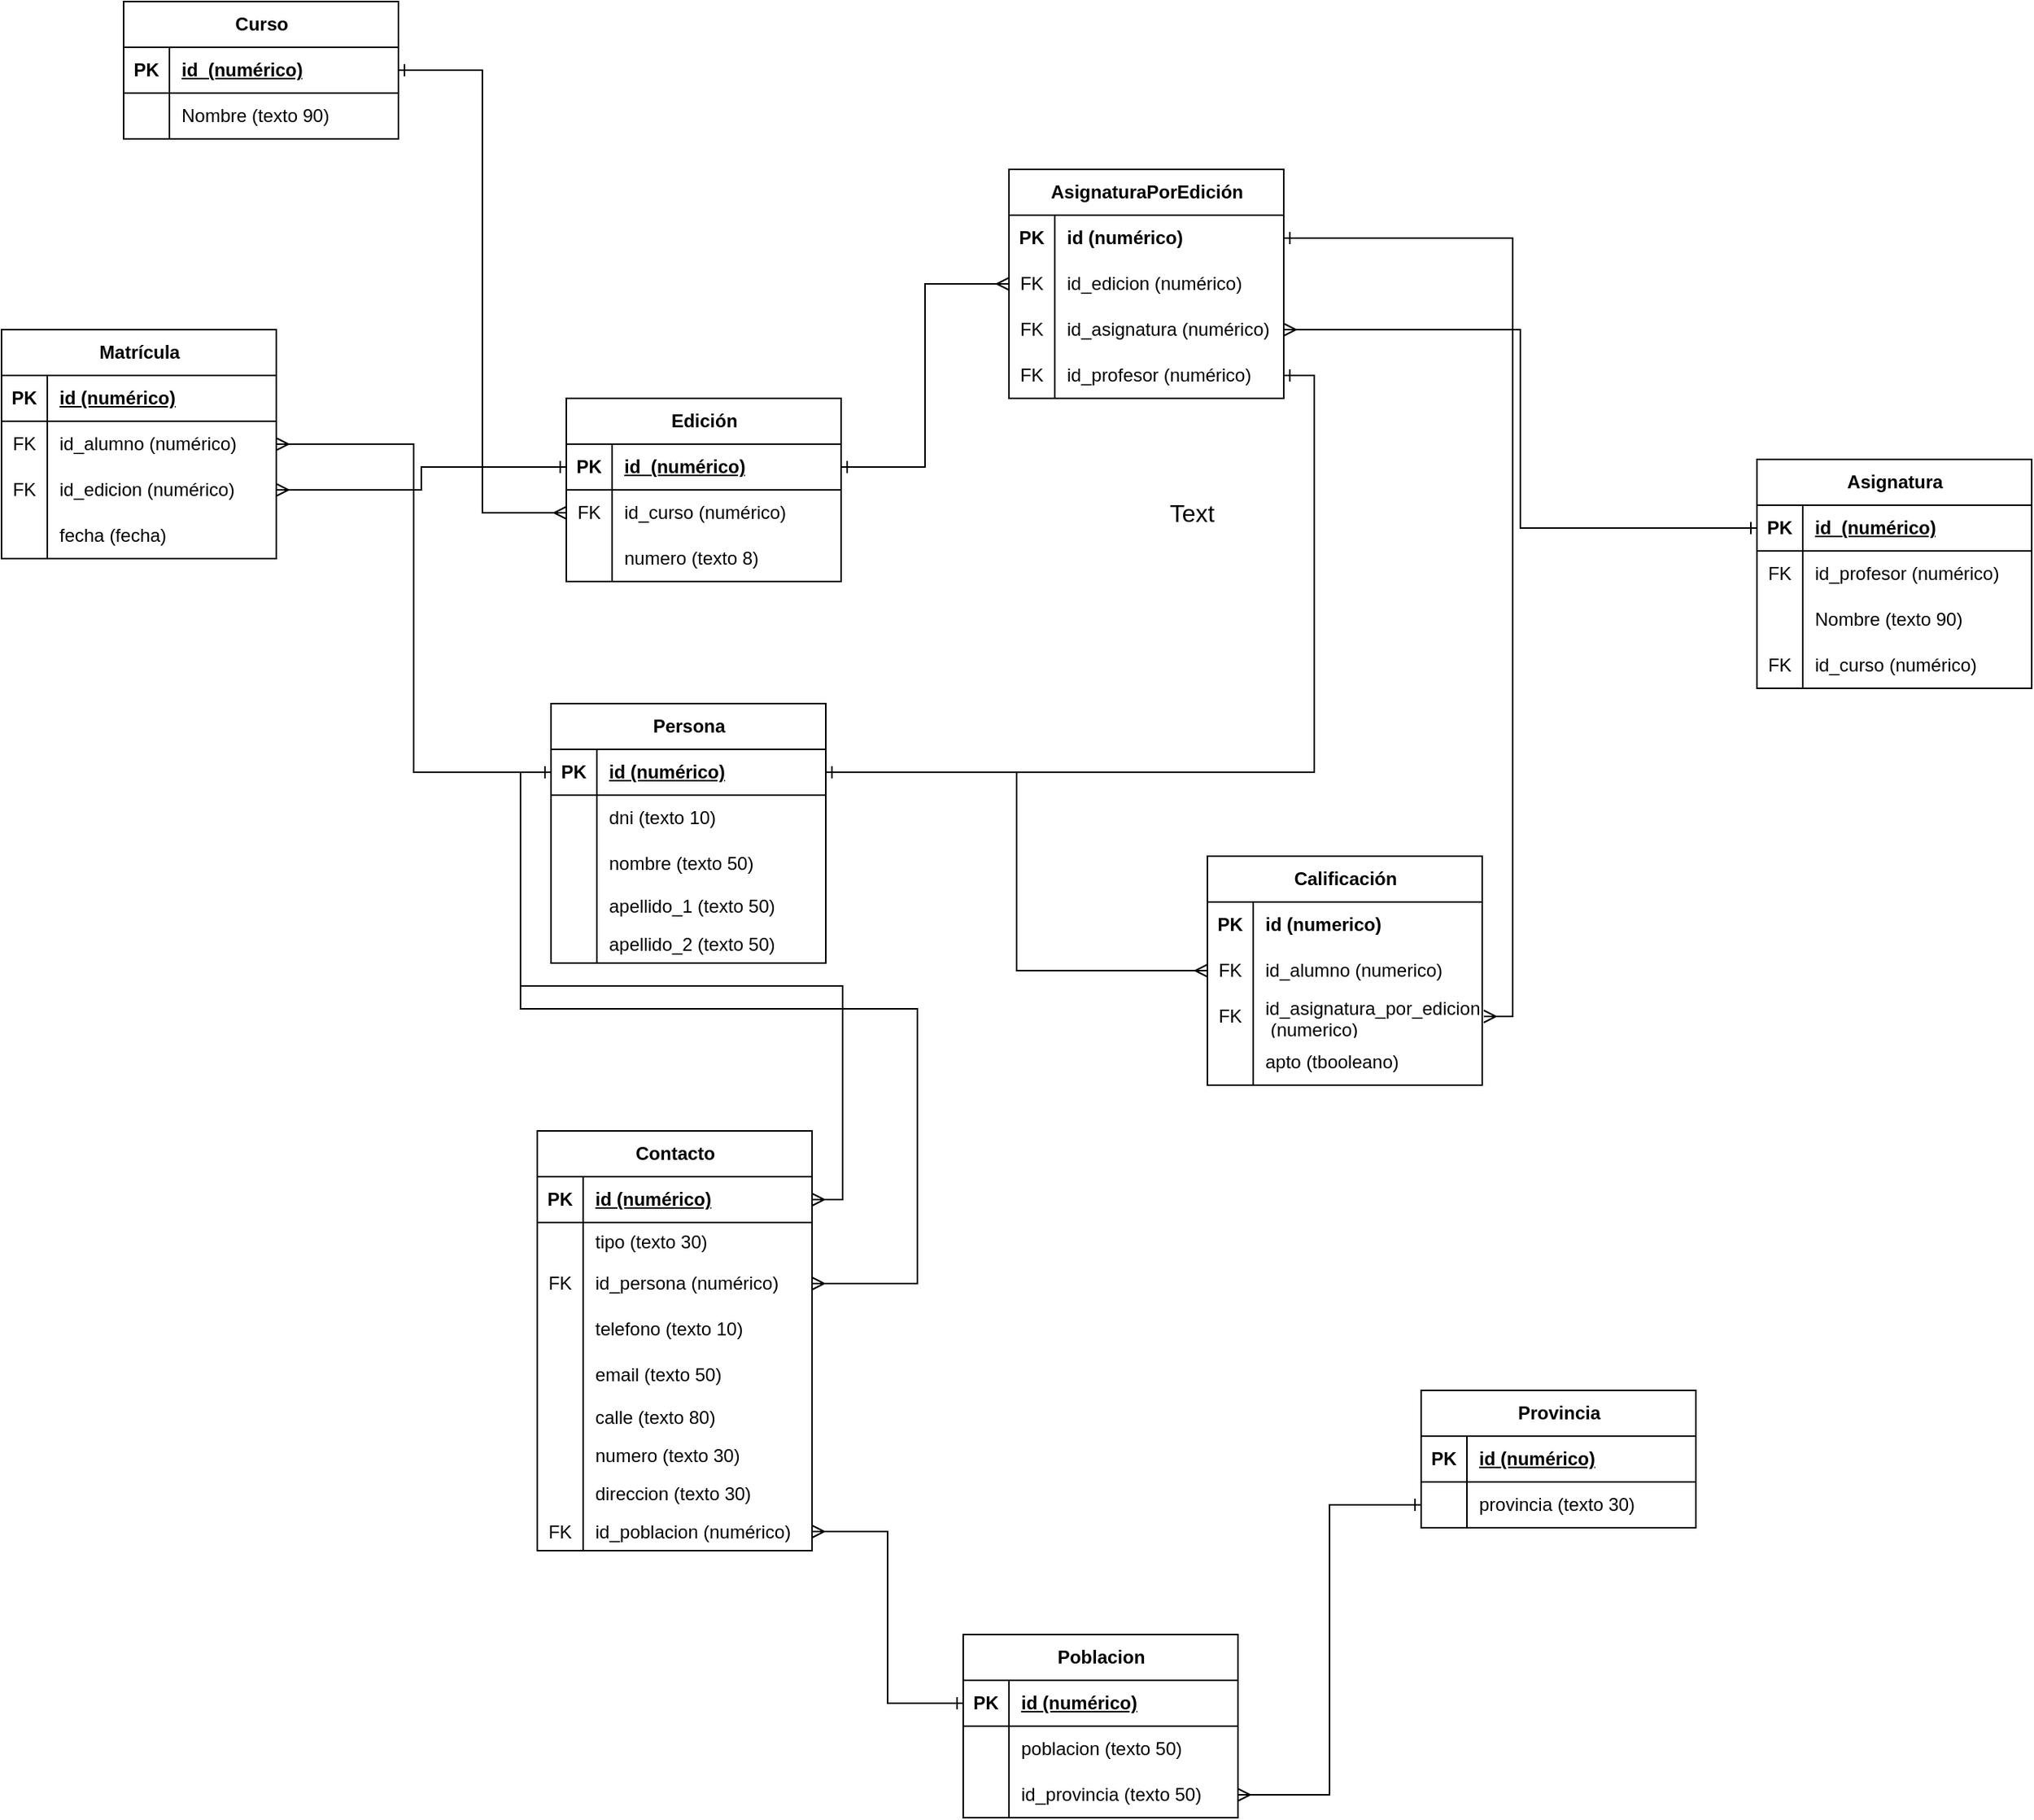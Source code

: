 <mxfile version="26.0.16">
  <diagram name="Página-1" id="gen1MazxwgawH7L2BB0w">
    <mxGraphModel dx="1285" dy="662" grid="1" gridSize="10" guides="1" tooltips="1" connect="1" arrows="1" fold="1" page="1" pageScale="1" pageWidth="827" pageHeight="1169" math="0" shadow="0">
      <root>
        <mxCell id="0" />
        <mxCell id="1" parent="0" />
        <mxCell id="QuGuH87Z9oa2x3cKEOqw-1" value="Persona" style="shape=table;startSize=30;container=1;collapsible=1;childLayout=tableLayout;fixedRows=1;rowLines=0;fontStyle=1;align=center;resizeLast=1;html=1;" parent="1" vertex="1">
          <mxGeometry x="730" y="730" width="180" height="170" as="geometry" />
        </mxCell>
        <mxCell id="QuGuH87Z9oa2x3cKEOqw-2" value="" style="shape=tableRow;horizontal=0;startSize=0;swimlaneHead=0;swimlaneBody=0;fillColor=none;collapsible=0;dropTarget=0;points=[[0,0.5],[1,0.5]];portConstraint=eastwest;top=0;left=0;right=0;bottom=1;" parent="QuGuH87Z9oa2x3cKEOqw-1" vertex="1">
          <mxGeometry y="30" width="180" height="30" as="geometry" />
        </mxCell>
        <mxCell id="QuGuH87Z9oa2x3cKEOqw-3" value="PK" style="shape=partialRectangle;connectable=0;fillColor=none;top=0;left=0;bottom=0;right=0;fontStyle=1;overflow=hidden;whiteSpace=wrap;html=1;" parent="QuGuH87Z9oa2x3cKEOqw-2" vertex="1">
          <mxGeometry width="30" height="30" as="geometry">
            <mxRectangle width="30" height="30" as="alternateBounds" />
          </mxGeometry>
        </mxCell>
        <mxCell id="QuGuH87Z9oa2x3cKEOqw-4" value="id (numérico)" style="shape=partialRectangle;connectable=0;fillColor=none;top=0;left=0;bottom=0;right=0;align=left;spacingLeft=6;fontStyle=5;overflow=hidden;whiteSpace=wrap;html=1;" parent="QuGuH87Z9oa2x3cKEOqw-2" vertex="1">
          <mxGeometry x="30" width="150" height="30" as="geometry">
            <mxRectangle width="150" height="30" as="alternateBounds" />
          </mxGeometry>
        </mxCell>
        <mxCell id="QuGuH87Z9oa2x3cKEOqw-5" value="" style="shape=tableRow;horizontal=0;startSize=0;swimlaneHead=0;swimlaneBody=0;fillColor=none;collapsible=0;dropTarget=0;points=[[0,0.5],[1,0.5]];portConstraint=eastwest;top=0;left=0;right=0;bottom=0;" parent="QuGuH87Z9oa2x3cKEOqw-1" vertex="1">
          <mxGeometry y="60" width="180" height="30" as="geometry" />
        </mxCell>
        <mxCell id="QuGuH87Z9oa2x3cKEOqw-6" value="" style="shape=partialRectangle;connectable=0;fillColor=none;top=0;left=0;bottom=0;right=0;editable=1;overflow=hidden;whiteSpace=wrap;html=1;" parent="QuGuH87Z9oa2x3cKEOqw-5" vertex="1">
          <mxGeometry width="30" height="30" as="geometry">
            <mxRectangle width="30" height="30" as="alternateBounds" />
          </mxGeometry>
        </mxCell>
        <mxCell id="QuGuH87Z9oa2x3cKEOqw-7" value="dni (texto 10)" style="shape=partialRectangle;connectable=0;fillColor=none;top=0;left=0;bottom=0;right=0;align=left;spacingLeft=6;overflow=hidden;whiteSpace=wrap;html=1;" parent="QuGuH87Z9oa2x3cKEOqw-5" vertex="1">
          <mxGeometry x="30" width="150" height="30" as="geometry">
            <mxRectangle width="150" height="30" as="alternateBounds" />
          </mxGeometry>
        </mxCell>
        <mxCell id="QuGuH87Z9oa2x3cKEOqw-45" value="" style="shape=tableRow;horizontal=0;startSize=0;swimlaneHead=0;swimlaneBody=0;fillColor=none;collapsible=0;dropTarget=0;points=[[0,0.5],[1,0.5]];portConstraint=eastwest;top=0;left=0;right=0;bottom=0;" parent="QuGuH87Z9oa2x3cKEOqw-1" vertex="1">
          <mxGeometry y="90" width="180" height="30" as="geometry" />
        </mxCell>
        <mxCell id="QuGuH87Z9oa2x3cKEOqw-46" value="" style="shape=partialRectangle;connectable=0;fillColor=none;top=0;left=0;bottom=0;right=0;editable=1;overflow=hidden;whiteSpace=wrap;html=1;" parent="QuGuH87Z9oa2x3cKEOqw-45" vertex="1">
          <mxGeometry width="30" height="30" as="geometry">
            <mxRectangle width="30" height="30" as="alternateBounds" />
          </mxGeometry>
        </mxCell>
        <mxCell id="QuGuH87Z9oa2x3cKEOqw-47" value="nombre (texto 50)" style="shape=partialRectangle;connectable=0;fillColor=none;top=0;left=0;bottom=0;right=0;align=left;spacingLeft=6;overflow=hidden;whiteSpace=wrap;html=1;" parent="QuGuH87Z9oa2x3cKEOqw-45" vertex="1">
          <mxGeometry x="30" width="150" height="30" as="geometry">
            <mxRectangle width="150" height="30" as="alternateBounds" />
          </mxGeometry>
        </mxCell>
        <mxCell id="QuGuH87Z9oa2x3cKEOqw-48" value="" style="shape=tableRow;horizontal=0;startSize=0;swimlaneHead=0;swimlaneBody=0;fillColor=none;collapsible=0;dropTarget=0;points=[[0,0.5],[1,0.5]];portConstraint=eastwest;top=0;left=0;right=0;bottom=0;" parent="QuGuH87Z9oa2x3cKEOqw-1" vertex="1">
          <mxGeometry y="120" width="180" height="25" as="geometry" />
        </mxCell>
        <mxCell id="QuGuH87Z9oa2x3cKEOqw-49" value="" style="shape=partialRectangle;connectable=0;fillColor=none;top=0;left=0;bottom=0;right=0;editable=1;overflow=hidden;whiteSpace=wrap;html=1;" parent="QuGuH87Z9oa2x3cKEOqw-48" vertex="1">
          <mxGeometry width="30" height="25" as="geometry">
            <mxRectangle width="30" height="25" as="alternateBounds" />
          </mxGeometry>
        </mxCell>
        <mxCell id="QuGuH87Z9oa2x3cKEOqw-50" value="apellido_1 (texto 50)" style="shape=partialRectangle;connectable=0;fillColor=none;top=0;left=0;bottom=0;right=0;align=left;spacingLeft=6;overflow=hidden;whiteSpace=wrap;html=1;" parent="QuGuH87Z9oa2x3cKEOqw-48" vertex="1">
          <mxGeometry x="30" width="150" height="25" as="geometry">
            <mxRectangle width="150" height="25" as="alternateBounds" />
          </mxGeometry>
        </mxCell>
        <mxCell id="QuGuH87Z9oa2x3cKEOqw-209" value="" style="shape=tableRow;horizontal=0;startSize=0;swimlaneHead=0;swimlaneBody=0;fillColor=none;collapsible=0;dropTarget=0;points=[[0,0.5],[1,0.5]];portConstraint=eastwest;top=0;left=0;right=0;bottom=0;" parent="QuGuH87Z9oa2x3cKEOqw-1" vertex="1">
          <mxGeometry y="145" width="180" height="25" as="geometry" />
        </mxCell>
        <mxCell id="QuGuH87Z9oa2x3cKEOqw-210" value="" style="shape=partialRectangle;connectable=0;fillColor=none;top=0;left=0;bottom=0;right=0;editable=1;overflow=hidden;whiteSpace=wrap;html=1;" parent="QuGuH87Z9oa2x3cKEOqw-209" vertex="1">
          <mxGeometry width="30" height="25" as="geometry">
            <mxRectangle width="30" height="25" as="alternateBounds" />
          </mxGeometry>
        </mxCell>
        <mxCell id="QuGuH87Z9oa2x3cKEOqw-211" value="apellido_2 (texto 50)" style="shape=partialRectangle;connectable=0;fillColor=none;top=0;left=0;bottom=0;right=0;align=left;spacingLeft=6;overflow=hidden;whiteSpace=wrap;html=1;" parent="QuGuH87Z9oa2x3cKEOqw-209" vertex="1">
          <mxGeometry x="30" width="150" height="25" as="geometry">
            <mxRectangle width="150" height="25" as="alternateBounds" />
          </mxGeometry>
        </mxCell>
        <mxCell id="QuGuH87Z9oa2x3cKEOqw-60" value="Curso" style="shape=table;startSize=30;container=1;collapsible=1;childLayout=tableLayout;fixedRows=1;rowLines=0;fontStyle=1;align=center;resizeLast=1;html=1;" parent="1" vertex="1">
          <mxGeometry x="450" y="270" width="180" height="90" as="geometry" />
        </mxCell>
        <mxCell id="QuGuH87Z9oa2x3cKEOqw-61" value="" style="shape=tableRow;horizontal=0;startSize=0;swimlaneHead=0;swimlaneBody=0;fillColor=none;collapsible=0;dropTarget=0;points=[[0,0.5],[1,0.5]];portConstraint=eastwest;top=0;left=0;right=0;bottom=1;" parent="QuGuH87Z9oa2x3cKEOqw-60" vertex="1">
          <mxGeometry y="30" width="180" height="30" as="geometry" />
        </mxCell>
        <mxCell id="QuGuH87Z9oa2x3cKEOqw-62" value="PK" style="shape=partialRectangle;connectable=0;fillColor=none;top=0;left=0;bottom=0;right=0;fontStyle=1;overflow=hidden;whiteSpace=wrap;html=1;" parent="QuGuH87Z9oa2x3cKEOqw-61" vertex="1">
          <mxGeometry width="30" height="30" as="geometry">
            <mxRectangle width="30" height="30" as="alternateBounds" />
          </mxGeometry>
        </mxCell>
        <mxCell id="QuGuH87Z9oa2x3cKEOqw-63" value="id&amp;nbsp; (numérico)" style="shape=partialRectangle;connectable=0;fillColor=none;top=0;left=0;bottom=0;right=0;align=left;spacingLeft=6;fontStyle=5;overflow=hidden;whiteSpace=wrap;html=1;" parent="QuGuH87Z9oa2x3cKEOqw-61" vertex="1">
          <mxGeometry x="30" width="150" height="30" as="geometry">
            <mxRectangle width="150" height="30" as="alternateBounds" />
          </mxGeometry>
        </mxCell>
        <mxCell id="QuGuH87Z9oa2x3cKEOqw-64" value="" style="shape=tableRow;horizontal=0;startSize=0;swimlaneHead=0;swimlaneBody=0;fillColor=none;collapsible=0;dropTarget=0;points=[[0,0.5],[1,0.5]];portConstraint=eastwest;top=0;left=0;right=0;bottom=0;" parent="QuGuH87Z9oa2x3cKEOqw-60" vertex="1">
          <mxGeometry y="60" width="180" height="30" as="geometry" />
        </mxCell>
        <mxCell id="QuGuH87Z9oa2x3cKEOqw-65" value="" style="shape=partialRectangle;connectable=0;fillColor=none;top=0;left=0;bottom=0;right=0;editable=1;overflow=hidden;whiteSpace=wrap;html=1;" parent="QuGuH87Z9oa2x3cKEOqw-64" vertex="1">
          <mxGeometry width="30" height="30" as="geometry">
            <mxRectangle width="30" height="30" as="alternateBounds" />
          </mxGeometry>
        </mxCell>
        <mxCell id="QuGuH87Z9oa2x3cKEOqw-66" value="Nombre (texto 90)" style="shape=partialRectangle;connectable=0;fillColor=none;top=0;left=0;bottom=0;right=0;align=left;spacingLeft=6;overflow=hidden;whiteSpace=wrap;html=1;" parent="QuGuH87Z9oa2x3cKEOqw-64" vertex="1">
          <mxGeometry x="30" width="150" height="30" as="geometry">
            <mxRectangle width="150" height="30" as="alternateBounds" />
          </mxGeometry>
        </mxCell>
        <mxCell id="QuGuH87Z9oa2x3cKEOqw-73" value="Matrícula" style="shape=table;startSize=30;container=1;collapsible=1;childLayout=tableLayout;fixedRows=1;rowLines=0;fontStyle=1;align=center;resizeLast=1;html=1;" parent="1" vertex="1">
          <mxGeometry x="370" y="485" width="180" height="150" as="geometry" />
        </mxCell>
        <mxCell id="QuGuH87Z9oa2x3cKEOqw-74" value="" style="shape=tableRow;horizontal=0;startSize=0;swimlaneHead=0;swimlaneBody=0;fillColor=none;collapsible=0;dropTarget=0;points=[[0,0.5],[1,0.5]];portConstraint=eastwest;top=0;left=0;right=0;bottom=1;" parent="QuGuH87Z9oa2x3cKEOqw-73" vertex="1">
          <mxGeometry y="30" width="180" height="30" as="geometry" />
        </mxCell>
        <mxCell id="QuGuH87Z9oa2x3cKEOqw-75" value="PK" style="shape=partialRectangle;connectable=0;fillColor=none;top=0;left=0;bottom=0;right=0;fontStyle=1;overflow=hidden;whiteSpace=wrap;html=1;" parent="QuGuH87Z9oa2x3cKEOqw-74" vertex="1">
          <mxGeometry width="30" height="30" as="geometry">
            <mxRectangle width="30" height="30" as="alternateBounds" />
          </mxGeometry>
        </mxCell>
        <mxCell id="QuGuH87Z9oa2x3cKEOqw-76" value="id (numérico)" style="shape=partialRectangle;connectable=0;fillColor=none;top=0;left=0;bottom=0;right=0;align=left;spacingLeft=6;fontStyle=5;overflow=hidden;whiteSpace=wrap;html=1;" parent="QuGuH87Z9oa2x3cKEOqw-74" vertex="1">
          <mxGeometry x="30" width="150" height="30" as="geometry">
            <mxRectangle width="150" height="30" as="alternateBounds" />
          </mxGeometry>
        </mxCell>
        <mxCell id="QuGuH87Z9oa2x3cKEOqw-77" value="" style="shape=tableRow;horizontal=0;startSize=0;swimlaneHead=0;swimlaneBody=0;fillColor=none;collapsible=0;dropTarget=0;points=[[0,0.5],[1,0.5]];portConstraint=eastwest;top=0;left=0;right=0;bottom=0;" parent="QuGuH87Z9oa2x3cKEOqw-73" vertex="1">
          <mxGeometry y="60" width="180" height="30" as="geometry" />
        </mxCell>
        <mxCell id="QuGuH87Z9oa2x3cKEOqw-78" value="FK" style="shape=partialRectangle;connectable=0;fillColor=none;top=0;left=0;bottom=0;right=0;editable=1;overflow=hidden;whiteSpace=wrap;html=1;" parent="QuGuH87Z9oa2x3cKEOqw-77" vertex="1">
          <mxGeometry width="30" height="30" as="geometry">
            <mxRectangle width="30" height="30" as="alternateBounds" />
          </mxGeometry>
        </mxCell>
        <mxCell id="QuGuH87Z9oa2x3cKEOqw-79" value="id_alumno (numérico)" style="shape=partialRectangle;connectable=0;fillColor=none;top=0;left=0;bottom=0;right=0;align=left;spacingLeft=6;overflow=hidden;whiteSpace=wrap;html=1;" parent="QuGuH87Z9oa2x3cKEOqw-77" vertex="1">
          <mxGeometry x="30" width="150" height="30" as="geometry">
            <mxRectangle width="150" height="30" as="alternateBounds" />
          </mxGeometry>
        </mxCell>
        <mxCell id="QuGuH87Z9oa2x3cKEOqw-80" value="" style="shape=tableRow;horizontal=0;startSize=0;swimlaneHead=0;swimlaneBody=0;fillColor=none;collapsible=0;dropTarget=0;points=[[0,0.5],[1,0.5]];portConstraint=eastwest;top=0;left=0;right=0;bottom=0;" parent="QuGuH87Z9oa2x3cKEOqw-73" vertex="1">
          <mxGeometry y="90" width="180" height="30" as="geometry" />
        </mxCell>
        <mxCell id="QuGuH87Z9oa2x3cKEOqw-81" value="FK" style="shape=partialRectangle;connectable=0;fillColor=none;top=0;left=0;bottom=0;right=0;editable=1;overflow=hidden;whiteSpace=wrap;html=1;" parent="QuGuH87Z9oa2x3cKEOqw-80" vertex="1">
          <mxGeometry width="30" height="30" as="geometry">
            <mxRectangle width="30" height="30" as="alternateBounds" />
          </mxGeometry>
        </mxCell>
        <mxCell id="QuGuH87Z9oa2x3cKEOqw-82" value="id_edicion (numérico)" style="shape=partialRectangle;connectable=0;fillColor=none;top=0;left=0;bottom=0;right=0;align=left;spacingLeft=6;overflow=hidden;whiteSpace=wrap;html=1;" parent="QuGuH87Z9oa2x3cKEOqw-80" vertex="1">
          <mxGeometry x="30" width="150" height="30" as="geometry">
            <mxRectangle width="150" height="30" as="alternateBounds" />
          </mxGeometry>
        </mxCell>
        <mxCell id="QuGuH87Z9oa2x3cKEOqw-212" value="" style="shape=tableRow;horizontal=0;startSize=0;swimlaneHead=0;swimlaneBody=0;fillColor=none;collapsible=0;dropTarget=0;points=[[0,0.5],[1,0.5]];portConstraint=eastwest;top=0;left=0;right=0;bottom=0;" parent="QuGuH87Z9oa2x3cKEOqw-73" vertex="1">
          <mxGeometry y="120" width="180" height="30" as="geometry" />
        </mxCell>
        <mxCell id="QuGuH87Z9oa2x3cKEOqw-213" value="" style="shape=partialRectangle;connectable=0;fillColor=none;top=0;left=0;bottom=0;right=0;editable=1;overflow=hidden;whiteSpace=wrap;html=1;" parent="QuGuH87Z9oa2x3cKEOqw-212" vertex="1">
          <mxGeometry width="30" height="30" as="geometry">
            <mxRectangle width="30" height="30" as="alternateBounds" />
          </mxGeometry>
        </mxCell>
        <mxCell id="QuGuH87Z9oa2x3cKEOqw-214" value="fecha (fecha&lt;span style=&quot;background-color: transparent; color: light-dark(rgb(0, 0, 0), rgb(255, 255, 255));&quot;&gt;)&lt;/span&gt;" style="shape=partialRectangle;connectable=0;fillColor=none;top=0;left=0;bottom=0;right=0;align=left;spacingLeft=6;overflow=hidden;whiteSpace=wrap;html=1;" parent="QuGuH87Z9oa2x3cKEOqw-212" vertex="1">
          <mxGeometry x="30" width="150" height="30" as="geometry">
            <mxRectangle width="150" height="30" as="alternateBounds" />
          </mxGeometry>
        </mxCell>
        <mxCell id="QuGuH87Z9oa2x3cKEOqw-95" style="edgeStyle=orthogonalEdgeStyle;rounded=0;orthogonalLoop=1;jettySize=auto;html=1;startArrow=ERone;startFill=0;endArrow=ERmany;endFill=0;" parent="1" source="QuGuH87Z9oa2x3cKEOqw-2" target="QuGuH87Z9oa2x3cKEOqw-77" edge="1">
          <mxGeometry relative="1" as="geometry" />
        </mxCell>
        <mxCell id="QuGuH87Z9oa2x3cKEOqw-109" value="Asignatura" style="shape=table;startSize=30;container=1;collapsible=1;childLayout=tableLayout;fixedRows=1;rowLines=0;fontStyle=1;align=center;resizeLast=1;html=1;" parent="1" vertex="1">
          <mxGeometry x="1520" y="570" width="180" height="150" as="geometry" />
        </mxCell>
        <mxCell id="QuGuH87Z9oa2x3cKEOqw-110" value="" style="shape=tableRow;horizontal=0;startSize=0;swimlaneHead=0;swimlaneBody=0;fillColor=none;collapsible=0;dropTarget=0;points=[[0,0.5],[1,0.5]];portConstraint=eastwest;top=0;left=0;right=0;bottom=1;" parent="QuGuH87Z9oa2x3cKEOqw-109" vertex="1">
          <mxGeometry y="30" width="180" height="30" as="geometry" />
        </mxCell>
        <mxCell id="QuGuH87Z9oa2x3cKEOqw-111" value="PK" style="shape=partialRectangle;connectable=0;fillColor=none;top=0;left=0;bottom=0;right=0;fontStyle=1;overflow=hidden;whiteSpace=wrap;html=1;" parent="QuGuH87Z9oa2x3cKEOqw-110" vertex="1">
          <mxGeometry width="30" height="30" as="geometry">
            <mxRectangle width="30" height="30" as="alternateBounds" />
          </mxGeometry>
        </mxCell>
        <mxCell id="QuGuH87Z9oa2x3cKEOqw-112" value="id&amp;nbsp; (numérico)" style="shape=partialRectangle;connectable=0;fillColor=none;top=0;left=0;bottom=0;right=0;align=left;spacingLeft=6;fontStyle=5;overflow=hidden;whiteSpace=wrap;html=1;" parent="QuGuH87Z9oa2x3cKEOqw-110" vertex="1">
          <mxGeometry x="30" width="150" height="30" as="geometry">
            <mxRectangle width="150" height="30" as="alternateBounds" />
          </mxGeometry>
        </mxCell>
        <mxCell id="QuGuH87Z9oa2x3cKEOqw-113" value="" style="shape=tableRow;horizontal=0;startSize=0;swimlaneHead=0;swimlaneBody=0;fillColor=none;collapsible=0;dropTarget=0;points=[[0,0.5],[1,0.5]];portConstraint=eastwest;top=0;left=0;right=0;bottom=0;" parent="QuGuH87Z9oa2x3cKEOqw-109" vertex="1">
          <mxGeometry y="60" width="180" height="30" as="geometry" />
        </mxCell>
        <mxCell id="QuGuH87Z9oa2x3cKEOqw-114" value="FK" style="shape=partialRectangle;connectable=0;fillColor=none;top=0;left=0;bottom=0;right=0;editable=1;overflow=hidden;whiteSpace=wrap;html=1;" parent="QuGuH87Z9oa2x3cKEOqw-113" vertex="1">
          <mxGeometry width="30" height="30" as="geometry">
            <mxRectangle width="30" height="30" as="alternateBounds" />
          </mxGeometry>
        </mxCell>
        <mxCell id="QuGuH87Z9oa2x3cKEOqw-115" value="id_profesor (numérico)" style="shape=partialRectangle;connectable=0;fillColor=none;top=0;left=0;bottom=0;right=0;align=left;spacingLeft=6;overflow=hidden;whiteSpace=wrap;html=1;" parent="QuGuH87Z9oa2x3cKEOqw-113" vertex="1">
          <mxGeometry x="30" width="150" height="30" as="geometry">
            <mxRectangle width="150" height="30" as="alternateBounds" />
          </mxGeometry>
        </mxCell>
        <mxCell id="QuGuH87Z9oa2x3cKEOqw-123" value="" style="shape=tableRow;horizontal=0;startSize=0;swimlaneHead=0;swimlaneBody=0;fillColor=none;collapsible=0;dropTarget=0;points=[[0,0.5],[1,0.5]];portConstraint=eastwest;top=0;left=0;right=0;bottom=0;" parent="QuGuH87Z9oa2x3cKEOqw-109" vertex="1">
          <mxGeometry y="90" width="180" height="30" as="geometry" />
        </mxCell>
        <mxCell id="QuGuH87Z9oa2x3cKEOqw-124" value="" style="shape=partialRectangle;connectable=0;fillColor=none;top=0;left=0;bottom=0;right=0;editable=1;overflow=hidden;whiteSpace=wrap;html=1;" parent="QuGuH87Z9oa2x3cKEOqw-123" vertex="1">
          <mxGeometry width="30" height="30" as="geometry">
            <mxRectangle width="30" height="30" as="alternateBounds" />
          </mxGeometry>
        </mxCell>
        <mxCell id="QuGuH87Z9oa2x3cKEOqw-125" value="Nombre (texto 90)" style="shape=partialRectangle;connectable=0;fillColor=none;top=0;left=0;bottom=0;right=0;align=left;spacingLeft=6;overflow=hidden;whiteSpace=wrap;html=1;" parent="QuGuH87Z9oa2x3cKEOqw-123" vertex="1">
          <mxGeometry x="30" width="150" height="30" as="geometry">
            <mxRectangle width="150" height="30" as="alternateBounds" />
          </mxGeometry>
        </mxCell>
        <mxCell id="QuGuH87Z9oa2x3cKEOqw-127" value="" style="shape=tableRow;horizontal=0;startSize=0;swimlaneHead=0;swimlaneBody=0;fillColor=none;collapsible=0;dropTarget=0;points=[[0,0.5],[1,0.5]];portConstraint=eastwest;top=0;left=0;right=0;bottom=0;" parent="QuGuH87Z9oa2x3cKEOqw-109" vertex="1">
          <mxGeometry y="120" width="180" height="30" as="geometry" />
        </mxCell>
        <mxCell id="QuGuH87Z9oa2x3cKEOqw-128" value="FK" style="shape=partialRectangle;connectable=0;fillColor=none;top=0;left=0;bottom=0;right=0;editable=1;overflow=hidden;whiteSpace=wrap;html=1;" parent="QuGuH87Z9oa2x3cKEOqw-127" vertex="1">
          <mxGeometry width="30" height="30" as="geometry">
            <mxRectangle width="30" height="30" as="alternateBounds" />
          </mxGeometry>
        </mxCell>
        <mxCell id="QuGuH87Z9oa2x3cKEOqw-129" value="id_curso (numérico)" style="shape=partialRectangle;connectable=0;fillColor=none;top=0;left=0;bottom=0;right=0;align=left;spacingLeft=6;overflow=hidden;whiteSpace=wrap;html=1;" parent="QuGuH87Z9oa2x3cKEOqw-127" vertex="1">
          <mxGeometry x="30" width="150" height="30" as="geometry">
            <mxRectangle width="150" height="30" as="alternateBounds" />
          </mxGeometry>
        </mxCell>
        <mxCell id="QuGuH87Z9oa2x3cKEOqw-131" value="Calificación" style="shape=table;startSize=30;container=1;collapsible=1;childLayout=tableLayout;fixedRows=1;rowLines=0;fontStyle=1;align=center;resizeLast=1;html=1;" parent="1" vertex="1">
          <mxGeometry x="1160" y="830" width="180" height="150" as="geometry" />
        </mxCell>
        <mxCell id="Ci6O7bzuWGnZG6o28zsV-5" value="" style="shape=tableRow;horizontal=0;startSize=0;swimlaneHead=0;swimlaneBody=0;fillColor=none;collapsible=0;dropTarget=0;points=[[0,0.5],[1,0.5]];portConstraint=eastwest;top=0;left=0;right=0;bottom=0;" vertex="1" parent="QuGuH87Z9oa2x3cKEOqw-131">
          <mxGeometry y="30" width="180" height="30" as="geometry" />
        </mxCell>
        <mxCell id="Ci6O7bzuWGnZG6o28zsV-6" value="&lt;b&gt;PK&lt;/b&gt;" style="shape=partialRectangle;connectable=0;fillColor=none;top=0;left=0;bottom=0;right=0;editable=1;overflow=hidden;whiteSpace=wrap;html=1;" vertex="1" parent="Ci6O7bzuWGnZG6o28zsV-5">
          <mxGeometry width="30" height="30" as="geometry">
            <mxRectangle width="30" height="30" as="alternateBounds" />
          </mxGeometry>
        </mxCell>
        <mxCell id="Ci6O7bzuWGnZG6o28zsV-7" value="&lt;b&gt;id (numerico)&lt;/b&gt;" style="shape=partialRectangle;connectable=0;fillColor=none;top=0;left=0;bottom=0;right=0;align=left;spacingLeft=6;overflow=hidden;whiteSpace=wrap;html=1;" vertex="1" parent="Ci6O7bzuWGnZG6o28zsV-5">
          <mxGeometry x="30" width="150" height="30" as="geometry">
            <mxRectangle width="150" height="30" as="alternateBounds" />
          </mxGeometry>
        </mxCell>
        <mxCell id="QuGuH87Z9oa2x3cKEOqw-135" value="" style="shape=tableRow;horizontal=0;startSize=0;swimlaneHead=0;swimlaneBody=0;fillColor=none;collapsible=0;dropTarget=0;points=[[0,0.5],[1,0.5]];portConstraint=eastwest;top=0;left=0;right=0;bottom=0;" parent="QuGuH87Z9oa2x3cKEOqw-131" vertex="1">
          <mxGeometry y="60" width="180" height="30" as="geometry" />
        </mxCell>
        <mxCell id="QuGuH87Z9oa2x3cKEOqw-136" value="&lt;span&gt;FK&lt;/span&gt;" style="shape=partialRectangle;connectable=0;fillColor=none;top=0;left=0;bottom=0;right=0;editable=1;overflow=hidden;whiteSpace=wrap;html=1;fontStyle=0" parent="QuGuH87Z9oa2x3cKEOqw-135" vertex="1">
          <mxGeometry width="30" height="30" as="geometry">
            <mxRectangle width="30" height="30" as="alternateBounds" />
          </mxGeometry>
        </mxCell>
        <mxCell id="QuGuH87Z9oa2x3cKEOqw-137" value="&lt;span&gt;id_alumno (numerico)&lt;/span&gt;" style="shape=partialRectangle;connectable=0;fillColor=none;top=0;left=0;bottom=0;right=0;align=left;spacingLeft=6;overflow=hidden;whiteSpace=wrap;html=1;fontStyle=0" parent="QuGuH87Z9oa2x3cKEOqw-135" vertex="1">
          <mxGeometry x="30" width="150" height="30" as="geometry">
            <mxRectangle width="150" height="30" as="alternateBounds" />
          </mxGeometry>
        </mxCell>
        <mxCell id="QuGuH87Z9oa2x3cKEOqw-145" value="" style="shape=tableRow;horizontal=0;startSize=0;swimlaneHead=0;swimlaneBody=0;fillColor=none;collapsible=0;dropTarget=0;points=[[0,0.5],[1,0.5]];portConstraint=eastwest;top=0;left=0;right=0;bottom=0;perimeterSpacing=1;" parent="QuGuH87Z9oa2x3cKEOqw-131" vertex="1">
          <mxGeometry y="90" width="180" height="30" as="geometry" />
        </mxCell>
        <mxCell id="QuGuH87Z9oa2x3cKEOqw-146" value="FK" style="shape=partialRectangle;connectable=0;fillColor=none;top=0;left=0;bottom=0;right=0;editable=1;overflow=hidden;whiteSpace=wrap;html=1;fontStyle=0" parent="QuGuH87Z9oa2x3cKEOqw-145" vertex="1">
          <mxGeometry width="30" height="30" as="geometry">
            <mxRectangle width="30" height="30" as="alternateBounds" />
          </mxGeometry>
        </mxCell>
        <mxCell id="QuGuH87Z9oa2x3cKEOqw-147" value="id_asignatura_por_edicion&lt;div&gt;&amp;nbsp;(numerico)&lt;/div&gt;" style="shape=partialRectangle;connectable=0;fillColor=none;top=0;left=0;bottom=0;right=0;align=left;spacingLeft=6;overflow=hidden;whiteSpace=wrap;html=1;fontStyle=0" parent="QuGuH87Z9oa2x3cKEOqw-145" vertex="1">
          <mxGeometry x="30" width="150" height="30" as="geometry">
            <mxRectangle width="150" height="30" as="alternateBounds" />
          </mxGeometry>
        </mxCell>
        <mxCell id="QuGuH87Z9oa2x3cKEOqw-142" value="" style="shape=tableRow;horizontal=0;startSize=0;swimlaneHead=0;swimlaneBody=0;fillColor=none;collapsible=0;dropTarget=0;points=[[0,0.5],[1,0.5]];portConstraint=eastwest;top=0;left=0;right=0;bottom=0;" parent="QuGuH87Z9oa2x3cKEOqw-131" vertex="1">
          <mxGeometry y="120" width="180" height="30" as="geometry" />
        </mxCell>
        <mxCell id="QuGuH87Z9oa2x3cKEOqw-143" value="" style="shape=partialRectangle;connectable=0;fillColor=none;top=0;left=0;bottom=0;right=0;editable=1;overflow=hidden;whiteSpace=wrap;html=1;" parent="QuGuH87Z9oa2x3cKEOqw-142" vertex="1">
          <mxGeometry width="30" height="30" as="geometry">
            <mxRectangle width="30" height="30" as="alternateBounds" />
          </mxGeometry>
        </mxCell>
        <mxCell id="QuGuH87Z9oa2x3cKEOqw-144" value="apto (tbooleano)" style="shape=partialRectangle;connectable=0;fillColor=none;top=0;left=0;bottom=0;right=0;align=left;spacingLeft=6;overflow=hidden;whiteSpace=wrap;html=1;" parent="QuGuH87Z9oa2x3cKEOqw-142" vertex="1">
          <mxGeometry x="30" width="150" height="30" as="geometry">
            <mxRectangle width="150" height="30" as="alternateBounds" />
          </mxGeometry>
        </mxCell>
        <mxCell id="QuGuH87Z9oa2x3cKEOqw-148" style="edgeStyle=orthogonalEdgeStyle;rounded=0;orthogonalLoop=1;jettySize=auto;html=1;startArrow=ERone;startFill=0;endArrow=ERmany;endFill=0;" parent="1" source="QuGuH87Z9oa2x3cKEOqw-2" target="QuGuH87Z9oa2x3cKEOqw-135" edge="1">
          <mxGeometry relative="1" as="geometry" />
        </mxCell>
        <mxCell id="QuGuH87Z9oa2x3cKEOqw-150" value="Edición" style="shape=table;startSize=30;container=1;collapsible=1;childLayout=tableLayout;fixedRows=1;rowLines=0;fontStyle=1;align=center;resizeLast=1;html=1;" parent="1" vertex="1">
          <mxGeometry x="740" y="530" width="180" height="120" as="geometry" />
        </mxCell>
        <mxCell id="QuGuH87Z9oa2x3cKEOqw-151" value="" style="shape=tableRow;horizontal=0;startSize=0;swimlaneHead=0;swimlaneBody=0;fillColor=none;collapsible=0;dropTarget=0;points=[[0,0.5],[1,0.5]];portConstraint=eastwest;top=0;left=0;right=0;bottom=1;" parent="QuGuH87Z9oa2x3cKEOqw-150" vertex="1">
          <mxGeometry y="30" width="180" height="30" as="geometry" />
        </mxCell>
        <mxCell id="QuGuH87Z9oa2x3cKEOqw-152" value="PK" style="shape=partialRectangle;connectable=0;fillColor=none;top=0;left=0;bottom=0;right=0;fontStyle=1;overflow=hidden;whiteSpace=wrap;html=1;" parent="QuGuH87Z9oa2x3cKEOqw-151" vertex="1">
          <mxGeometry width="30" height="30" as="geometry">
            <mxRectangle width="30" height="30" as="alternateBounds" />
          </mxGeometry>
        </mxCell>
        <mxCell id="QuGuH87Z9oa2x3cKEOqw-153" value="id&amp;nbsp; (numérico)" style="shape=partialRectangle;connectable=0;fillColor=none;top=0;left=0;bottom=0;right=0;align=left;spacingLeft=6;fontStyle=5;overflow=hidden;whiteSpace=wrap;html=1;" parent="QuGuH87Z9oa2x3cKEOqw-151" vertex="1">
          <mxGeometry x="30" width="150" height="30" as="geometry">
            <mxRectangle width="150" height="30" as="alternateBounds" />
          </mxGeometry>
        </mxCell>
        <mxCell id="QuGuH87Z9oa2x3cKEOqw-154" value="" style="shape=tableRow;horizontal=0;startSize=0;swimlaneHead=0;swimlaneBody=0;fillColor=none;collapsible=0;dropTarget=0;points=[[0,0.5],[1,0.5]];portConstraint=eastwest;top=0;left=0;right=0;bottom=0;" parent="QuGuH87Z9oa2x3cKEOqw-150" vertex="1">
          <mxGeometry y="60" width="180" height="30" as="geometry" />
        </mxCell>
        <mxCell id="QuGuH87Z9oa2x3cKEOqw-155" value="FK" style="shape=partialRectangle;connectable=0;fillColor=none;top=0;left=0;bottom=0;right=0;editable=1;overflow=hidden;whiteSpace=wrap;html=1;" parent="QuGuH87Z9oa2x3cKEOqw-154" vertex="1">
          <mxGeometry width="30" height="30" as="geometry">
            <mxRectangle width="30" height="30" as="alternateBounds" />
          </mxGeometry>
        </mxCell>
        <mxCell id="QuGuH87Z9oa2x3cKEOqw-156" value="id_curso (numérico)" style="shape=partialRectangle;connectable=0;fillColor=none;top=0;left=0;bottom=0;right=0;align=left;spacingLeft=6;overflow=hidden;whiteSpace=wrap;html=1;" parent="QuGuH87Z9oa2x3cKEOqw-154" vertex="1">
          <mxGeometry x="30" width="150" height="30" as="geometry">
            <mxRectangle width="150" height="30" as="alternateBounds" />
          </mxGeometry>
        </mxCell>
        <mxCell id="QuGuH87Z9oa2x3cKEOqw-166" value="" style="shape=tableRow;horizontal=0;startSize=0;swimlaneHead=0;swimlaneBody=0;fillColor=none;collapsible=0;dropTarget=0;points=[[0,0.5],[1,0.5]];portConstraint=eastwest;top=0;left=0;right=0;bottom=0;" parent="QuGuH87Z9oa2x3cKEOqw-150" vertex="1">
          <mxGeometry y="90" width="180" height="30" as="geometry" />
        </mxCell>
        <mxCell id="QuGuH87Z9oa2x3cKEOqw-167" value="" style="shape=partialRectangle;connectable=0;fillColor=none;top=0;left=0;bottom=0;right=0;editable=1;overflow=hidden;whiteSpace=wrap;html=1;" parent="QuGuH87Z9oa2x3cKEOqw-166" vertex="1">
          <mxGeometry width="30" height="30" as="geometry">
            <mxRectangle width="30" height="30" as="alternateBounds" />
          </mxGeometry>
        </mxCell>
        <mxCell id="QuGuH87Z9oa2x3cKEOqw-168" value="numero (texto 8)" style="shape=partialRectangle;connectable=0;fillColor=none;top=0;left=0;bottom=0;right=0;align=left;spacingLeft=6;overflow=hidden;whiteSpace=wrap;html=1;" parent="QuGuH87Z9oa2x3cKEOqw-166" vertex="1">
          <mxGeometry x="30" width="150" height="30" as="geometry">
            <mxRectangle width="150" height="30" as="alternateBounds" />
          </mxGeometry>
        </mxCell>
        <mxCell id="QuGuH87Z9oa2x3cKEOqw-165" style="edgeStyle=orthogonalEdgeStyle;rounded=0;orthogonalLoop=1;jettySize=auto;html=1;entryX=1;entryY=0.5;entryDx=0;entryDy=0;startArrow=ERone;startFill=0;endArrow=ERmany;endFill=0;" parent="1" source="QuGuH87Z9oa2x3cKEOqw-151" target="QuGuH87Z9oa2x3cKEOqw-80" edge="1">
          <mxGeometry relative="1" as="geometry" />
        </mxCell>
        <mxCell id="QuGuH87Z9oa2x3cKEOqw-169" style="edgeStyle=orthogonalEdgeStyle;rounded=0;orthogonalLoop=1;jettySize=auto;html=1;entryX=0;entryY=0.5;entryDx=0;entryDy=0;startArrow=ERone;startFill=0;endArrow=ERmany;endFill=0;" parent="1" source="QuGuH87Z9oa2x3cKEOqw-61" target="QuGuH87Z9oa2x3cKEOqw-154" edge="1">
          <mxGeometry relative="1" as="geometry" />
        </mxCell>
        <mxCell id="QuGuH87Z9oa2x3cKEOqw-171" value="AsignaturaPorEdición" style="shape=table;startSize=30;container=1;collapsible=1;childLayout=tableLayout;fixedRows=1;rowLines=0;fontStyle=1;align=center;resizeLast=1;html=1;" parent="1" vertex="1">
          <mxGeometry x="1030" y="380" width="180" height="150" as="geometry" />
        </mxCell>
        <mxCell id="Ci6O7bzuWGnZG6o28zsV-1" value="" style="shape=tableRow;horizontal=0;startSize=0;swimlaneHead=0;swimlaneBody=0;fillColor=none;collapsible=0;dropTarget=0;points=[[0,0.5],[1,0.5]];portConstraint=eastwest;top=0;left=0;right=0;bottom=0;" vertex="1" parent="QuGuH87Z9oa2x3cKEOqw-171">
          <mxGeometry y="30" width="180" height="30" as="geometry" />
        </mxCell>
        <mxCell id="Ci6O7bzuWGnZG6o28zsV-2" value="PK" style="shape=partialRectangle;connectable=0;fillColor=none;top=0;left=0;bottom=0;right=0;editable=1;overflow=hidden;whiteSpace=wrap;html=1;fontStyle=1" vertex="1" parent="Ci6O7bzuWGnZG6o28zsV-1">
          <mxGeometry width="30" height="30" as="geometry">
            <mxRectangle width="30" height="30" as="alternateBounds" />
          </mxGeometry>
        </mxCell>
        <mxCell id="Ci6O7bzuWGnZG6o28zsV-3" value="id (numérico)" style="shape=partialRectangle;connectable=0;fillColor=none;top=0;left=0;bottom=0;right=0;align=left;spacingLeft=6;overflow=hidden;whiteSpace=wrap;html=1;fontStyle=1" vertex="1" parent="Ci6O7bzuWGnZG6o28zsV-1">
          <mxGeometry x="30" width="150" height="30" as="geometry">
            <mxRectangle width="150" height="30" as="alternateBounds" />
          </mxGeometry>
        </mxCell>
        <mxCell id="QuGuH87Z9oa2x3cKEOqw-175" value="" style="shape=tableRow;horizontal=0;startSize=0;swimlaneHead=0;swimlaneBody=0;fillColor=none;collapsible=0;dropTarget=0;points=[[0,0.5],[1,0.5]];portConstraint=eastwest;top=0;left=0;right=0;bottom=0;" parent="QuGuH87Z9oa2x3cKEOqw-171" vertex="1">
          <mxGeometry y="60" width="180" height="30" as="geometry" />
        </mxCell>
        <mxCell id="QuGuH87Z9oa2x3cKEOqw-176" value="FK" style="shape=partialRectangle;connectable=0;fillColor=none;top=0;left=0;bottom=0;right=0;editable=1;overflow=hidden;whiteSpace=wrap;html=1;fontStyle=0" parent="QuGuH87Z9oa2x3cKEOqw-175" vertex="1">
          <mxGeometry width="30" height="30" as="geometry">
            <mxRectangle width="30" height="30" as="alternateBounds" />
          </mxGeometry>
        </mxCell>
        <mxCell id="QuGuH87Z9oa2x3cKEOqw-177" value="id_edicion (numérico)" style="shape=partialRectangle;connectable=0;fillColor=none;top=0;left=0;bottom=0;right=0;align=left;spacingLeft=6;overflow=hidden;whiteSpace=wrap;html=1;fontStyle=0" parent="QuGuH87Z9oa2x3cKEOqw-175" vertex="1">
          <mxGeometry x="30" width="150" height="30" as="geometry">
            <mxRectangle width="150" height="30" as="alternateBounds" />
          </mxGeometry>
        </mxCell>
        <mxCell id="QuGuH87Z9oa2x3cKEOqw-178" value="" style="shape=tableRow;horizontal=0;startSize=0;swimlaneHead=0;swimlaneBody=0;fillColor=none;collapsible=0;dropTarget=0;points=[[0,0.5],[1,0.5]];portConstraint=eastwest;top=0;left=0;right=0;bottom=0;" parent="QuGuH87Z9oa2x3cKEOqw-171" vertex="1">
          <mxGeometry y="90" width="180" height="30" as="geometry" />
        </mxCell>
        <mxCell id="QuGuH87Z9oa2x3cKEOqw-179" value="FK" style="shape=partialRectangle;connectable=0;fillColor=none;top=0;left=0;bottom=0;right=0;editable=1;overflow=hidden;whiteSpace=wrap;html=1;fontStyle=0" parent="QuGuH87Z9oa2x3cKEOqw-178" vertex="1">
          <mxGeometry width="30" height="30" as="geometry">
            <mxRectangle width="30" height="30" as="alternateBounds" />
          </mxGeometry>
        </mxCell>
        <mxCell id="QuGuH87Z9oa2x3cKEOqw-180" value="id_asignatura (numérico)" style="shape=partialRectangle;connectable=0;fillColor=none;top=0;left=0;bottom=0;right=0;align=left;spacingLeft=6;overflow=hidden;whiteSpace=wrap;html=1;fontStyle=0" parent="QuGuH87Z9oa2x3cKEOqw-178" vertex="1">
          <mxGeometry x="30" width="150" height="30" as="geometry">
            <mxRectangle width="150" height="30" as="alternateBounds" />
          </mxGeometry>
        </mxCell>
        <mxCell id="QuGuH87Z9oa2x3cKEOqw-185" value="" style="shape=tableRow;horizontal=0;startSize=0;swimlaneHead=0;swimlaneBody=0;fillColor=none;collapsible=0;dropTarget=0;points=[[0,0.5],[1,0.5]];portConstraint=eastwest;top=0;left=0;right=0;bottom=0;" parent="QuGuH87Z9oa2x3cKEOqw-171" vertex="1">
          <mxGeometry y="120" width="180" height="30" as="geometry" />
        </mxCell>
        <mxCell id="QuGuH87Z9oa2x3cKEOqw-186" value="FK" style="shape=partialRectangle;connectable=0;fillColor=none;top=0;left=0;bottom=0;right=0;editable=1;overflow=hidden;whiteSpace=wrap;html=1;" parent="QuGuH87Z9oa2x3cKEOqw-185" vertex="1">
          <mxGeometry width="30" height="30" as="geometry">
            <mxRectangle width="30" height="30" as="alternateBounds" />
          </mxGeometry>
        </mxCell>
        <mxCell id="QuGuH87Z9oa2x3cKEOqw-187" value="id_profesor (numérico)" style="shape=partialRectangle;connectable=0;fillColor=none;top=0;left=0;bottom=0;right=0;align=left;spacingLeft=6;overflow=hidden;whiteSpace=wrap;html=1;" parent="QuGuH87Z9oa2x3cKEOqw-185" vertex="1">
          <mxGeometry x="30" width="150" height="30" as="geometry">
            <mxRectangle width="150" height="30" as="alternateBounds" />
          </mxGeometry>
        </mxCell>
        <mxCell id="QuGuH87Z9oa2x3cKEOqw-181" style="edgeStyle=orthogonalEdgeStyle;rounded=0;orthogonalLoop=1;jettySize=auto;html=1;exitX=1;exitY=0.5;exitDx=0;exitDy=0;startArrow=ERone;startFill=0;endArrow=ERmany;endFill=0;" parent="1" source="QuGuH87Z9oa2x3cKEOqw-151" target="QuGuH87Z9oa2x3cKEOqw-175" edge="1">
          <mxGeometry relative="1" as="geometry" />
        </mxCell>
        <mxCell id="QuGuH87Z9oa2x3cKEOqw-192" style="edgeStyle=orthogonalEdgeStyle;rounded=0;orthogonalLoop=1;jettySize=auto;html=1;startArrow=ERone;startFill=0;endArrow=ERmany;endFill=0;" parent="1" source="QuGuH87Z9oa2x3cKEOqw-110" target="QuGuH87Z9oa2x3cKEOqw-178" edge="1">
          <mxGeometry relative="1" as="geometry" />
        </mxCell>
        <mxCell id="QuGuH87Z9oa2x3cKEOqw-194" style="edgeStyle=orthogonalEdgeStyle;rounded=0;orthogonalLoop=1;jettySize=auto;html=1;entryX=1;entryY=0.5;entryDx=0;entryDy=0;startArrow=ERone;startFill=0;endArrow=ERmany;endFill=0;" parent="1" source="Ci6O7bzuWGnZG6o28zsV-1" target="QuGuH87Z9oa2x3cKEOqw-145" edge="1">
          <mxGeometry relative="1" as="geometry" />
        </mxCell>
        <mxCell id="QuGuH87Z9oa2x3cKEOqw-195" style="edgeStyle=orthogonalEdgeStyle;rounded=0;orthogonalLoop=1;jettySize=auto;html=1;entryX=1;entryY=0.5;entryDx=0;entryDy=0;startArrow=ERone;startFill=0;endArrow=ERone;endFill=0;" parent="1" source="QuGuH87Z9oa2x3cKEOqw-2" target="QuGuH87Z9oa2x3cKEOqw-185" edge="1">
          <mxGeometry relative="1" as="geometry" />
        </mxCell>
        <mxCell id="QuGuH87Z9oa2x3cKEOqw-196" value="Contacto" style="shape=table;startSize=30;container=1;collapsible=1;childLayout=tableLayout;fixedRows=1;rowLines=0;fontStyle=1;align=center;resizeLast=1;html=1;" parent="1" vertex="1">
          <mxGeometry x="721" y="1010" width="180" height="275" as="geometry" />
        </mxCell>
        <mxCell id="QuGuH87Z9oa2x3cKEOqw-197" value="" style="shape=tableRow;horizontal=0;startSize=0;swimlaneHead=0;swimlaneBody=0;fillColor=none;collapsible=0;dropTarget=0;points=[[0,0.5],[1,0.5]];portConstraint=eastwest;top=0;left=0;right=0;bottom=1;" parent="QuGuH87Z9oa2x3cKEOqw-196" vertex="1">
          <mxGeometry y="30" width="180" height="30" as="geometry" />
        </mxCell>
        <mxCell id="QuGuH87Z9oa2x3cKEOqw-198" value="PK" style="shape=partialRectangle;connectable=0;fillColor=none;top=0;left=0;bottom=0;right=0;fontStyle=1;overflow=hidden;whiteSpace=wrap;html=1;" parent="QuGuH87Z9oa2x3cKEOqw-197" vertex="1">
          <mxGeometry width="30" height="30" as="geometry">
            <mxRectangle width="30" height="30" as="alternateBounds" />
          </mxGeometry>
        </mxCell>
        <mxCell id="QuGuH87Z9oa2x3cKEOqw-199" value="id (numérico)" style="shape=partialRectangle;connectable=0;fillColor=none;top=0;left=0;bottom=0;right=0;align=left;spacingLeft=6;fontStyle=5;overflow=hidden;whiteSpace=wrap;html=1;" parent="QuGuH87Z9oa2x3cKEOqw-197" vertex="1">
          <mxGeometry x="30" width="150" height="30" as="geometry">
            <mxRectangle width="150" height="30" as="alternateBounds" />
          </mxGeometry>
        </mxCell>
        <mxCell id="QuGuH87Z9oa2x3cKEOqw-258" value="" style="shape=tableRow;horizontal=0;startSize=0;swimlaneHead=0;swimlaneBody=0;fillColor=none;collapsible=0;dropTarget=0;points=[[0,0.5],[1,0.5]];portConstraint=eastwest;top=0;left=0;right=0;bottom=0;" parent="QuGuH87Z9oa2x3cKEOqw-196" vertex="1">
          <mxGeometry y="60" width="180" height="25" as="geometry" />
        </mxCell>
        <mxCell id="QuGuH87Z9oa2x3cKEOqw-259" value="" style="shape=partialRectangle;connectable=0;fillColor=none;top=0;left=0;bottom=0;right=0;editable=1;overflow=hidden;whiteSpace=wrap;html=1;" parent="QuGuH87Z9oa2x3cKEOqw-258" vertex="1">
          <mxGeometry width="30" height="25" as="geometry">
            <mxRectangle width="30" height="25" as="alternateBounds" />
          </mxGeometry>
        </mxCell>
        <mxCell id="QuGuH87Z9oa2x3cKEOqw-260" value="tipo (texto 30)" style="shape=partialRectangle;connectable=0;fillColor=none;top=0;left=0;bottom=0;right=0;align=left;spacingLeft=6;overflow=hidden;whiteSpace=wrap;html=1;" parent="QuGuH87Z9oa2x3cKEOqw-258" vertex="1">
          <mxGeometry x="30" width="150" height="25" as="geometry">
            <mxRectangle width="150" height="25" as="alternateBounds" />
          </mxGeometry>
        </mxCell>
        <mxCell id="QuGuH87Z9oa2x3cKEOqw-254" value="" style="shape=tableRow;horizontal=0;startSize=0;swimlaneHead=0;swimlaneBody=0;fillColor=none;collapsible=0;dropTarget=0;points=[[0,0.5],[1,0.5]];portConstraint=eastwest;top=0;left=0;right=0;bottom=0;" parent="QuGuH87Z9oa2x3cKEOqw-196" vertex="1">
          <mxGeometry y="85" width="180" height="30" as="geometry" />
        </mxCell>
        <mxCell id="QuGuH87Z9oa2x3cKEOqw-255" value="FK" style="shape=partialRectangle;connectable=0;fillColor=none;top=0;left=0;bottom=0;right=0;editable=1;overflow=hidden;whiteSpace=wrap;html=1;" parent="QuGuH87Z9oa2x3cKEOqw-254" vertex="1">
          <mxGeometry width="30" height="30" as="geometry">
            <mxRectangle width="30" height="30" as="alternateBounds" />
          </mxGeometry>
        </mxCell>
        <mxCell id="QuGuH87Z9oa2x3cKEOqw-256" value="id_persona&lt;span style=&quot;background-color: transparent; color: light-dark(rgb(0, 0, 0), rgb(255, 255, 255));&quot;&gt;&amp;nbsp;(numérico)&lt;/span&gt;" style="shape=partialRectangle;connectable=0;fillColor=none;top=0;left=0;bottom=0;right=0;align=left;spacingLeft=6;overflow=hidden;whiteSpace=wrap;html=1;" parent="QuGuH87Z9oa2x3cKEOqw-254" vertex="1">
          <mxGeometry x="30" width="150" height="30" as="geometry">
            <mxRectangle width="150" height="30" as="alternateBounds" />
          </mxGeometry>
        </mxCell>
        <mxCell id="QuGuH87Z9oa2x3cKEOqw-200" value="" style="shape=tableRow;horizontal=0;startSize=0;swimlaneHead=0;swimlaneBody=0;fillColor=none;collapsible=0;dropTarget=0;points=[[0,0.5],[1,0.5]];portConstraint=eastwest;top=0;left=0;right=0;bottom=0;" parent="QuGuH87Z9oa2x3cKEOqw-196" vertex="1">
          <mxGeometry y="115" width="180" height="30" as="geometry" />
        </mxCell>
        <mxCell id="QuGuH87Z9oa2x3cKEOqw-201" value="" style="shape=partialRectangle;connectable=0;fillColor=none;top=0;left=0;bottom=0;right=0;editable=1;overflow=hidden;whiteSpace=wrap;html=1;" parent="QuGuH87Z9oa2x3cKEOqw-200" vertex="1">
          <mxGeometry width="30" height="30" as="geometry">
            <mxRectangle width="30" height="30" as="alternateBounds" />
          </mxGeometry>
        </mxCell>
        <mxCell id="QuGuH87Z9oa2x3cKEOqw-202" value="telefono (texto 10)" style="shape=partialRectangle;connectable=0;fillColor=none;top=0;left=0;bottom=0;right=0;align=left;spacingLeft=6;overflow=hidden;whiteSpace=wrap;html=1;" parent="QuGuH87Z9oa2x3cKEOqw-200" vertex="1">
          <mxGeometry x="30" width="150" height="30" as="geometry">
            <mxRectangle width="150" height="30" as="alternateBounds" />
          </mxGeometry>
        </mxCell>
        <mxCell id="QuGuH87Z9oa2x3cKEOqw-203" value="" style="shape=tableRow;horizontal=0;startSize=0;swimlaneHead=0;swimlaneBody=0;fillColor=none;collapsible=0;dropTarget=0;points=[[0,0.5],[1,0.5]];portConstraint=eastwest;top=0;left=0;right=0;bottom=0;" parent="QuGuH87Z9oa2x3cKEOqw-196" vertex="1">
          <mxGeometry y="145" width="180" height="30" as="geometry" />
        </mxCell>
        <mxCell id="QuGuH87Z9oa2x3cKEOqw-204" value="" style="shape=partialRectangle;connectable=0;fillColor=none;top=0;left=0;bottom=0;right=0;editable=1;overflow=hidden;whiteSpace=wrap;html=1;" parent="QuGuH87Z9oa2x3cKEOqw-203" vertex="1">
          <mxGeometry width="30" height="30" as="geometry">
            <mxRectangle width="30" height="30" as="alternateBounds" />
          </mxGeometry>
        </mxCell>
        <mxCell id="QuGuH87Z9oa2x3cKEOqw-205" value="email (texto 50)" style="shape=partialRectangle;connectable=0;fillColor=none;top=0;left=0;bottom=0;right=0;align=left;spacingLeft=6;overflow=hidden;whiteSpace=wrap;html=1;" parent="QuGuH87Z9oa2x3cKEOqw-203" vertex="1">
          <mxGeometry x="30" width="150" height="30" as="geometry">
            <mxRectangle width="150" height="30" as="alternateBounds" />
          </mxGeometry>
        </mxCell>
        <mxCell id="QuGuH87Z9oa2x3cKEOqw-206" value="" style="shape=tableRow;horizontal=0;startSize=0;swimlaneHead=0;swimlaneBody=0;fillColor=none;collapsible=0;dropTarget=0;points=[[0,0.5],[1,0.5]];portConstraint=eastwest;top=0;left=0;right=0;bottom=0;" parent="QuGuH87Z9oa2x3cKEOqw-196" vertex="1">
          <mxGeometry y="175" width="180" height="25" as="geometry" />
        </mxCell>
        <mxCell id="QuGuH87Z9oa2x3cKEOqw-207" value="" style="shape=partialRectangle;connectable=0;fillColor=none;top=0;left=0;bottom=0;right=0;editable=1;overflow=hidden;whiteSpace=wrap;html=1;" parent="QuGuH87Z9oa2x3cKEOqw-206" vertex="1">
          <mxGeometry width="30" height="25" as="geometry">
            <mxRectangle width="30" height="25" as="alternateBounds" />
          </mxGeometry>
        </mxCell>
        <mxCell id="QuGuH87Z9oa2x3cKEOqw-208" value="calle (texto 80)" style="shape=partialRectangle;connectable=0;fillColor=none;top=0;left=0;bottom=0;right=0;align=left;spacingLeft=6;overflow=hidden;whiteSpace=wrap;html=1;" parent="QuGuH87Z9oa2x3cKEOqw-206" vertex="1">
          <mxGeometry x="30" width="150" height="25" as="geometry">
            <mxRectangle width="150" height="25" as="alternateBounds" />
          </mxGeometry>
        </mxCell>
        <mxCell id="QuGuH87Z9oa2x3cKEOqw-221" value="" style="shape=tableRow;horizontal=0;startSize=0;swimlaneHead=0;swimlaneBody=0;fillColor=none;collapsible=0;dropTarget=0;points=[[0,0.5],[1,0.5]];portConstraint=eastwest;top=0;left=0;right=0;bottom=0;" parent="QuGuH87Z9oa2x3cKEOqw-196" vertex="1">
          <mxGeometry y="200" width="180" height="25" as="geometry" />
        </mxCell>
        <mxCell id="QuGuH87Z9oa2x3cKEOqw-222" value="" style="shape=partialRectangle;connectable=0;fillColor=none;top=0;left=0;bottom=0;right=0;editable=1;overflow=hidden;whiteSpace=wrap;html=1;" parent="QuGuH87Z9oa2x3cKEOqw-221" vertex="1">
          <mxGeometry width="30" height="25" as="geometry">
            <mxRectangle width="30" height="25" as="alternateBounds" />
          </mxGeometry>
        </mxCell>
        <mxCell id="QuGuH87Z9oa2x3cKEOqw-223" value="numero (texto 30)" style="shape=partialRectangle;connectable=0;fillColor=none;top=0;left=0;bottom=0;right=0;align=left;spacingLeft=6;overflow=hidden;whiteSpace=wrap;html=1;" parent="QuGuH87Z9oa2x3cKEOqw-221" vertex="1">
          <mxGeometry x="30" width="150" height="25" as="geometry">
            <mxRectangle width="150" height="25" as="alternateBounds" />
          </mxGeometry>
        </mxCell>
        <mxCell id="QuGuH87Z9oa2x3cKEOqw-246" value="" style="shape=tableRow;horizontal=0;startSize=0;swimlaneHead=0;swimlaneBody=0;fillColor=none;collapsible=0;dropTarget=0;points=[[0,0.5],[1,0.5]];portConstraint=eastwest;top=0;left=0;right=0;bottom=0;" parent="QuGuH87Z9oa2x3cKEOqw-196" vertex="1">
          <mxGeometry y="225" width="180" height="25" as="geometry" />
        </mxCell>
        <mxCell id="QuGuH87Z9oa2x3cKEOqw-247" value="" style="shape=partialRectangle;connectable=0;fillColor=none;top=0;left=0;bottom=0;right=0;editable=1;overflow=hidden;whiteSpace=wrap;html=1;" parent="QuGuH87Z9oa2x3cKEOqw-246" vertex="1">
          <mxGeometry width="30" height="25" as="geometry">
            <mxRectangle width="30" height="25" as="alternateBounds" />
          </mxGeometry>
        </mxCell>
        <mxCell id="QuGuH87Z9oa2x3cKEOqw-248" value="direccion (texto 30)" style="shape=partialRectangle;connectable=0;fillColor=none;top=0;left=0;bottom=0;right=0;align=left;spacingLeft=6;overflow=hidden;whiteSpace=wrap;html=1;" parent="QuGuH87Z9oa2x3cKEOqw-246" vertex="1">
          <mxGeometry x="30" width="150" height="25" as="geometry">
            <mxRectangle width="150" height="25" as="alternateBounds" />
          </mxGeometry>
        </mxCell>
        <mxCell id="QuGuH87Z9oa2x3cKEOqw-273" value="" style="shape=tableRow;horizontal=0;startSize=0;swimlaneHead=0;swimlaneBody=0;fillColor=none;collapsible=0;dropTarget=0;points=[[0,0.5],[1,0.5]];portConstraint=eastwest;top=0;left=0;right=0;bottom=0;" parent="QuGuH87Z9oa2x3cKEOqw-196" vertex="1">
          <mxGeometry y="250" width="180" height="25" as="geometry" />
        </mxCell>
        <mxCell id="QuGuH87Z9oa2x3cKEOqw-274" value="FK" style="shape=partialRectangle;connectable=0;fillColor=none;top=0;left=0;bottom=0;right=0;editable=1;overflow=hidden;whiteSpace=wrap;html=1;" parent="QuGuH87Z9oa2x3cKEOqw-273" vertex="1">
          <mxGeometry width="30" height="25" as="geometry">
            <mxRectangle width="30" height="25" as="alternateBounds" />
          </mxGeometry>
        </mxCell>
        <mxCell id="QuGuH87Z9oa2x3cKEOqw-275" value="id_poblacion (numérico)" style="shape=partialRectangle;connectable=0;fillColor=none;top=0;left=0;bottom=0;right=0;align=left;spacingLeft=6;overflow=hidden;whiteSpace=wrap;html=1;" parent="QuGuH87Z9oa2x3cKEOqw-273" vertex="1">
          <mxGeometry x="30" width="150" height="25" as="geometry">
            <mxRectangle width="150" height="25" as="alternateBounds" />
          </mxGeometry>
        </mxCell>
        <mxCell id="QuGuH87Z9oa2x3cKEOqw-224" value="Provincia" style="shape=table;startSize=30;container=1;collapsible=1;childLayout=tableLayout;fixedRows=1;rowLines=0;fontStyle=1;align=center;resizeLast=1;html=1;" parent="1" vertex="1">
          <mxGeometry x="1300" y="1180" width="180" height="90" as="geometry" />
        </mxCell>
        <mxCell id="QuGuH87Z9oa2x3cKEOqw-225" value="" style="shape=tableRow;horizontal=0;startSize=0;swimlaneHead=0;swimlaneBody=0;fillColor=none;collapsible=0;dropTarget=0;points=[[0,0.5],[1,0.5]];portConstraint=eastwest;top=0;left=0;right=0;bottom=1;" parent="QuGuH87Z9oa2x3cKEOqw-224" vertex="1">
          <mxGeometry y="30" width="180" height="30" as="geometry" />
        </mxCell>
        <mxCell id="QuGuH87Z9oa2x3cKEOqw-226" value="PK" style="shape=partialRectangle;connectable=0;fillColor=none;top=0;left=0;bottom=0;right=0;fontStyle=1;overflow=hidden;whiteSpace=wrap;html=1;" parent="QuGuH87Z9oa2x3cKEOqw-225" vertex="1">
          <mxGeometry width="30" height="30" as="geometry">
            <mxRectangle width="30" height="30" as="alternateBounds" />
          </mxGeometry>
        </mxCell>
        <mxCell id="QuGuH87Z9oa2x3cKEOqw-227" value="id (numérico)" style="shape=partialRectangle;connectable=0;fillColor=none;top=0;left=0;bottom=0;right=0;align=left;spacingLeft=6;fontStyle=5;overflow=hidden;whiteSpace=wrap;html=1;" parent="QuGuH87Z9oa2x3cKEOqw-225" vertex="1">
          <mxGeometry x="30" width="150" height="30" as="geometry">
            <mxRectangle width="150" height="30" as="alternateBounds" />
          </mxGeometry>
        </mxCell>
        <mxCell id="QuGuH87Z9oa2x3cKEOqw-228" value="" style="shape=tableRow;horizontal=0;startSize=0;swimlaneHead=0;swimlaneBody=0;fillColor=none;collapsible=0;dropTarget=0;points=[[0,0.5],[1,0.5]];portConstraint=eastwest;top=0;left=0;right=0;bottom=0;" parent="QuGuH87Z9oa2x3cKEOqw-224" vertex="1">
          <mxGeometry y="60" width="180" height="30" as="geometry" />
        </mxCell>
        <mxCell id="QuGuH87Z9oa2x3cKEOqw-229" value="" style="shape=partialRectangle;connectable=0;fillColor=none;top=0;left=0;bottom=0;right=0;editable=1;overflow=hidden;whiteSpace=wrap;html=1;" parent="QuGuH87Z9oa2x3cKEOqw-228" vertex="1">
          <mxGeometry width="30" height="30" as="geometry">
            <mxRectangle width="30" height="30" as="alternateBounds" />
          </mxGeometry>
        </mxCell>
        <mxCell id="QuGuH87Z9oa2x3cKEOqw-230" value="provincia (texto 30)" style="shape=partialRectangle;connectable=0;fillColor=none;top=0;left=0;bottom=0;right=0;align=left;spacingLeft=6;overflow=hidden;whiteSpace=wrap;html=1;" parent="QuGuH87Z9oa2x3cKEOqw-228" vertex="1">
          <mxGeometry x="30" width="150" height="30" as="geometry">
            <mxRectangle width="150" height="30" as="alternateBounds" />
          </mxGeometry>
        </mxCell>
        <mxCell id="QuGuH87Z9oa2x3cKEOqw-252" style="edgeStyle=orthogonalEdgeStyle;rounded=0;orthogonalLoop=1;jettySize=auto;html=1;entryX=1;entryY=0.5;entryDx=0;entryDy=0;startArrow=ERone;startFill=0;endArrow=ERmany;endFill=0;" parent="1" source="QuGuH87Z9oa2x3cKEOqw-2" target="QuGuH87Z9oa2x3cKEOqw-197" edge="1">
          <mxGeometry relative="1" as="geometry" />
        </mxCell>
        <mxCell id="QuGuH87Z9oa2x3cKEOqw-257" style="edgeStyle=orthogonalEdgeStyle;rounded=0;orthogonalLoop=1;jettySize=auto;html=1;entryX=1;entryY=0.5;entryDx=0;entryDy=0;startArrow=ERone;startFill=0;endArrow=ERmany;endFill=0;" parent="1" source="QuGuH87Z9oa2x3cKEOqw-2" target="QuGuH87Z9oa2x3cKEOqw-254" edge="1">
          <mxGeometry relative="1" as="geometry">
            <Array as="points">
              <mxPoint x="710" y="775" />
              <mxPoint x="710" y="930" />
              <mxPoint x="970" y="930" />
              <mxPoint x="970" y="1110" />
            </Array>
          </mxGeometry>
        </mxCell>
        <mxCell id="QuGuH87Z9oa2x3cKEOqw-261" value="Poblacion" style="shape=table;startSize=30;container=1;collapsible=1;childLayout=tableLayout;fixedRows=1;rowLines=0;fontStyle=1;align=center;resizeLast=1;html=1;" parent="1" vertex="1">
          <mxGeometry x="1000" y="1340" width="180" height="120" as="geometry" />
        </mxCell>
        <mxCell id="QuGuH87Z9oa2x3cKEOqw-262" value="" style="shape=tableRow;horizontal=0;startSize=0;swimlaneHead=0;swimlaneBody=0;fillColor=none;collapsible=0;dropTarget=0;points=[[0,0.5],[1,0.5]];portConstraint=eastwest;top=0;left=0;right=0;bottom=1;" parent="QuGuH87Z9oa2x3cKEOqw-261" vertex="1">
          <mxGeometry y="30" width="180" height="30" as="geometry" />
        </mxCell>
        <mxCell id="QuGuH87Z9oa2x3cKEOqw-263" value="PK" style="shape=partialRectangle;connectable=0;fillColor=none;top=0;left=0;bottom=0;right=0;fontStyle=1;overflow=hidden;whiteSpace=wrap;html=1;" parent="QuGuH87Z9oa2x3cKEOqw-262" vertex="1">
          <mxGeometry width="30" height="30" as="geometry">
            <mxRectangle width="30" height="30" as="alternateBounds" />
          </mxGeometry>
        </mxCell>
        <mxCell id="QuGuH87Z9oa2x3cKEOqw-264" value="id (numérico)" style="shape=partialRectangle;connectable=0;fillColor=none;top=0;left=0;bottom=0;right=0;align=left;spacingLeft=6;fontStyle=5;overflow=hidden;whiteSpace=wrap;html=1;" parent="QuGuH87Z9oa2x3cKEOqw-262" vertex="1">
          <mxGeometry x="30" width="150" height="30" as="geometry">
            <mxRectangle width="150" height="30" as="alternateBounds" />
          </mxGeometry>
        </mxCell>
        <mxCell id="QuGuH87Z9oa2x3cKEOqw-265" value="" style="shape=tableRow;horizontal=0;startSize=0;swimlaneHead=0;swimlaneBody=0;fillColor=none;collapsible=0;dropTarget=0;points=[[0,0.5],[1,0.5]];portConstraint=eastwest;top=0;left=0;right=0;bottom=0;" parent="QuGuH87Z9oa2x3cKEOqw-261" vertex="1">
          <mxGeometry y="60" width="180" height="30" as="geometry" />
        </mxCell>
        <mxCell id="QuGuH87Z9oa2x3cKEOqw-266" value="" style="shape=partialRectangle;connectable=0;fillColor=none;top=0;left=0;bottom=0;right=0;editable=1;overflow=hidden;whiteSpace=wrap;html=1;" parent="QuGuH87Z9oa2x3cKEOqw-265" vertex="1">
          <mxGeometry width="30" height="30" as="geometry">
            <mxRectangle width="30" height="30" as="alternateBounds" />
          </mxGeometry>
        </mxCell>
        <mxCell id="QuGuH87Z9oa2x3cKEOqw-267" value="poblacion (texto 50)" style="shape=partialRectangle;connectable=0;fillColor=none;top=0;left=0;bottom=0;right=0;align=left;spacingLeft=6;overflow=hidden;whiteSpace=wrap;html=1;" parent="QuGuH87Z9oa2x3cKEOqw-265" vertex="1">
          <mxGeometry x="30" width="150" height="30" as="geometry">
            <mxRectangle width="150" height="30" as="alternateBounds" />
          </mxGeometry>
        </mxCell>
        <mxCell id="QuGuH87Z9oa2x3cKEOqw-268" value="" style="shape=tableRow;horizontal=0;startSize=0;swimlaneHead=0;swimlaneBody=0;fillColor=none;collapsible=0;dropTarget=0;points=[[0,0.5],[1,0.5]];portConstraint=eastwest;top=0;left=0;right=0;bottom=0;" parent="QuGuH87Z9oa2x3cKEOqw-261" vertex="1">
          <mxGeometry y="90" width="180" height="30" as="geometry" />
        </mxCell>
        <mxCell id="QuGuH87Z9oa2x3cKEOqw-269" value="" style="shape=partialRectangle;connectable=0;fillColor=none;top=0;left=0;bottom=0;right=0;editable=1;overflow=hidden;whiteSpace=wrap;html=1;" parent="QuGuH87Z9oa2x3cKEOqw-268" vertex="1">
          <mxGeometry width="30" height="30" as="geometry">
            <mxRectangle width="30" height="30" as="alternateBounds" />
          </mxGeometry>
        </mxCell>
        <mxCell id="QuGuH87Z9oa2x3cKEOqw-270" value="id_provincia&amp;nbsp;&lt;span style=&quot;background-color: transparent; color: light-dark(rgb(0, 0, 0), rgb(255, 255, 255));&quot;&gt;(texto 50)&lt;/span&gt;" style="shape=partialRectangle;connectable=0;fillColor=none;top=0;left=0;bottom=0;right=0;align=left;spacingLeft=6;overflow=hidden;whiteSpace=wrap;html=1;" parent="QuGuH87Z9oa2x3cKEOqw-268" vertex="1">
          <mxGeometry x="30" width="150" height="30" as="geometry">
            <mxRectangle width="150" height="30" as="alternateBounds" />
          </mxGeometry>
        </mxCell>
        <mxCell id="QuGuH87Z9oa2x3cKEOqw-272" style="edgeStyle=orthogonalEdgeStyle;rounded=0;orthogonalLoop=1;jettySize=auto;html=1;startArrow=ERone;startFill=0;endArrow=ERmany;endFill=0;" parent="1" source="QuGuH87Z9oa2x3cKEOqw-228" target="QuGuH87Z9oa2x3cKEOqw-268" edge="1">
          <mxGeometry relative="1" as="geometry" />
        </mxCell>
        <mxCell id="QuGuH87Z9oa2x3cKEOqw-276" style="edgeStyle=orthogonalEdgeStyle;rounded=0;orthogonalLoop=1;jettySize=auto;html=1;entryX=1;entryY=0.5;entryDx=0;entryDy=0;startArrow=ERone;startFill=0;endArrow=ERmany;endFill=0;" parent="1" source="QuGuH87Z9oa2x3cKEOqw-262" target="QuGuH87Z9oa2x3cKEOqw-273" edge="1">
          <mxGeometry relative="1" as="geometry" />
        </mxCell>
        <mxCell id="Ci6O7bzuWGnZG6o28zsV-4" value="Text" style="text;strokeColor=none;fillColor=none;html=1;align=center;verticalAlign=middle;whiteSpace=wrap;rounded=0;fontSize=16;" vertex="1" parent="1">
          <mxGeometry x="1120" y="590" width="60" height="30" as="geometry" />
        </mxCell>
      </root>
    </mxGraphModel>
  </diagram>
</mxfile>

